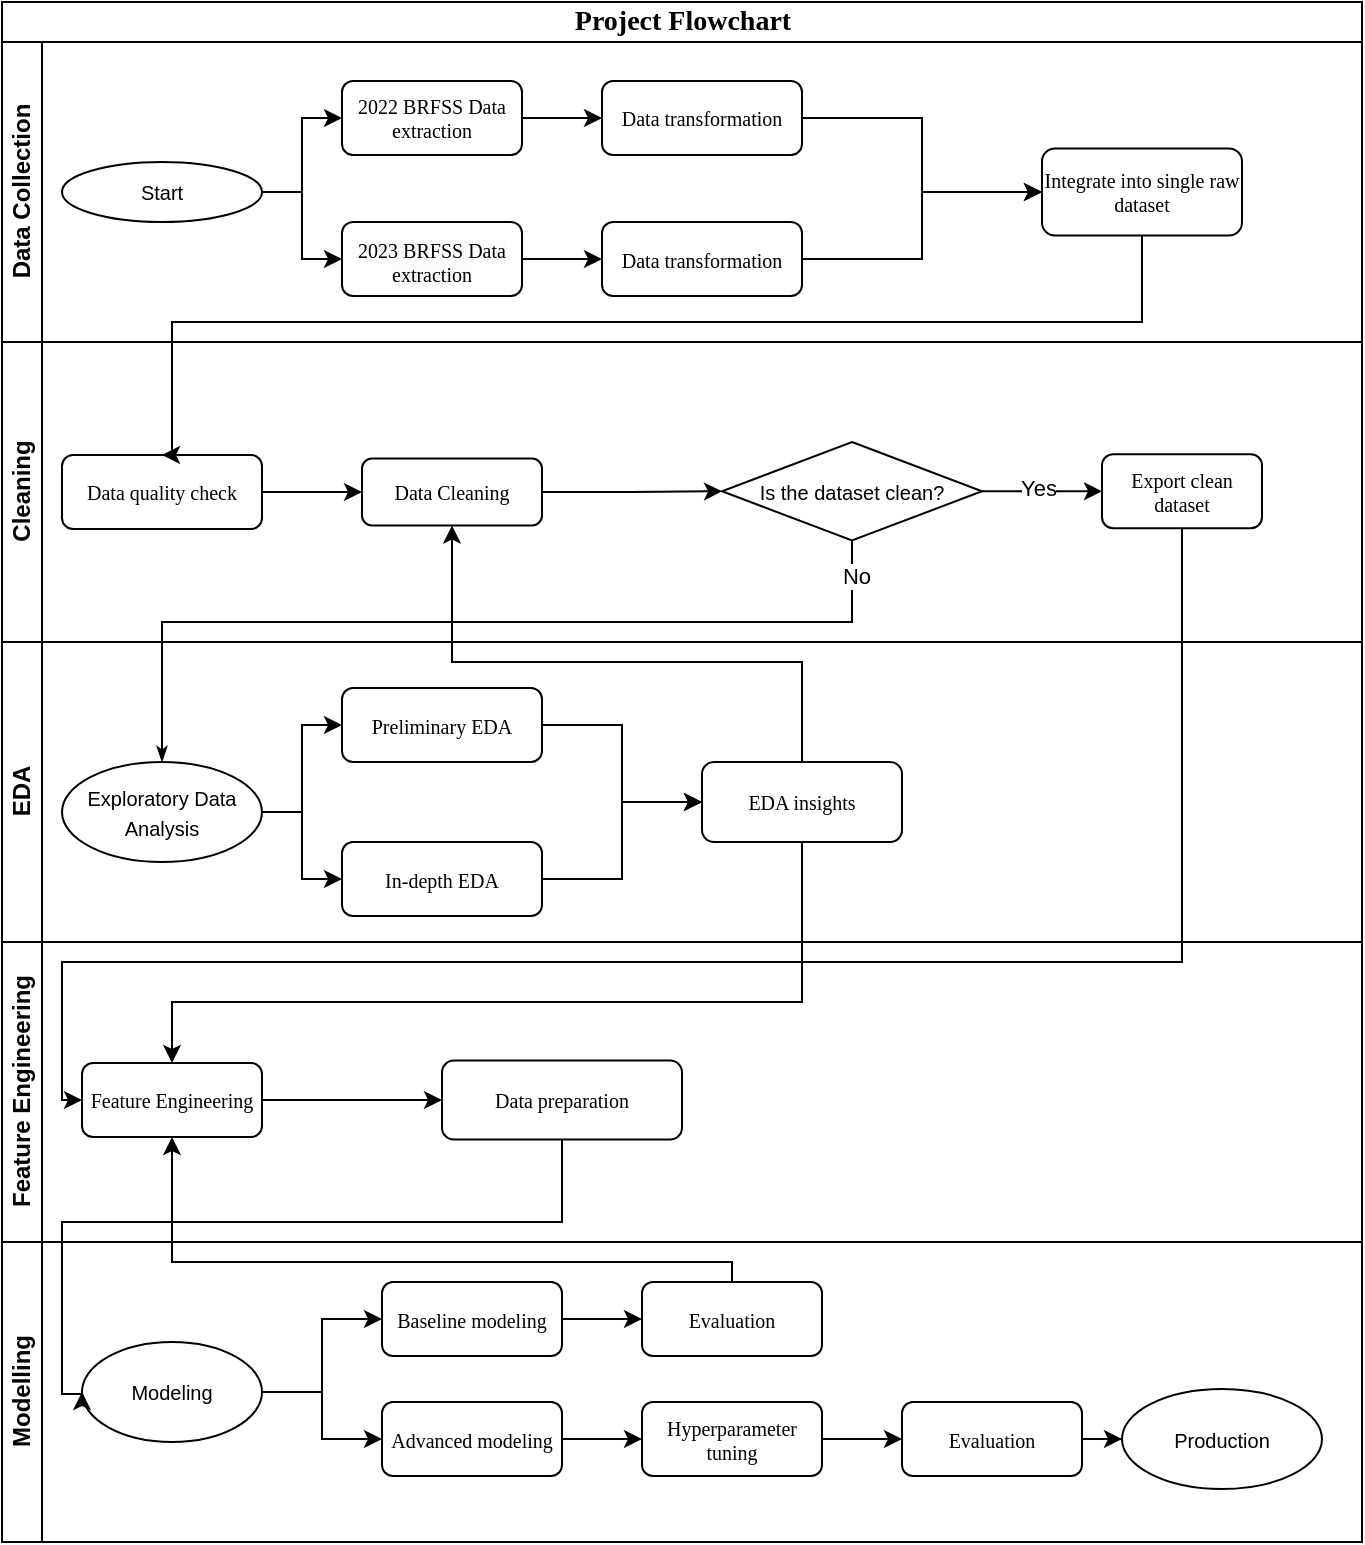 <mxfile version="26.1.1">
  <diagram name="Page-1" id="c7488fd3-1785-93aa-aadb-54a6760d102a">
    <mxGraphModel dx="1126" dy="1097" grid="1" gridSize="10" guides="1" tooltips="1" connect="1" arrows="1" fold="1" page="1" pageScale="1" pageWidth="1100" pageHeight="850" background="none" math="0" shadow="0">
      <root>
        <mxCell id="0" />
        <mxCell id="1" parent="0" />
        <mxCell id="2b4e8129b02d487f-1" value="&lt;font style=&quot;font-size: 14px;&quot;&gt;Project Flowchart&lt;/font&gt;" style="swimlane;html=1;childLayout=stackLayout;horizontal=1;startSize=20;horizontalStack=0;rounded=0;shadow=0;labelBackgroundColor=none;strokeWidth=1;fontFamily=Verdana;fontSize=8;align=center;" parent="1" vertex="1">
          <mxGeometry x="180" y="20" width="680" height="470" as="geometry" />
        </mxCell>
        <mxCell id="2b4e8129b02d487f-2" value="Data Collection" style="swimlane;html=1;startSize=20;horizontal=0;" parent="2b4e8129b02d487f-1" vertex="1">
          <mxGeometry y="20" width="680" height="150" as="geometry" />
        </mxCell>
        <mxCell id="QxLrBU9hn2ij7wgbxAw1-39" value="" style="edgeStyle=orthogonalEdgeStyle;rounded=0;orthogonalLoop=1;jettySize=auto;html=1;" edge="1" parent="2b4e8129b02d487f-2" source="2b4e8129b02d487f-6" target="2b4e8129b02d487f-9">
          <mxGeometry relative="1" as="geometry" />
        </mxCell>
        <mxCell id="2b4e8129b02d487f-6" value="&lt;font style=&quot;font-size: 10px;&quot;&gt;2022 BRFSS Data extraction&lt;/font&gt;" style="rounded=1;whiteSpace=wrap;html=1;shadow=0;labelBackgroundColor=none;strokeWidth=1;fontFamily=Verdana;fontSize=8;align=center;" parent="2b4e8129b02d487f-2" vertex="1">
          <mxGeometry x="170" y="19.5" width="90" height="37" as="geometry" />
        </mxCell>
        <mxCell id="QxLrBU9hn2ij7wgbxAw1-41" value="" style="edgeStyle=orthogonalEdgeStyle;rounded=0;orthogonalLoop=1;jettySize=auto;html=1;" edge="1" parent="2b4e8129b02d487f-2" source="2b4e8129b02d487f-9" target="QxLrBU9hn2ij7wgbxAw1-38">
          <mxGeometry relative="1" as="geometry" />
        </mxCell>
        <mxCell id="2b4e8129b02d487f-9" value="&lt;font style=&quot;font-size: 10px;&quot;&gt;Data transformation&lt;/font&gt;" style="rounded=1;whiteSpace=wrap;html=1;shadow=0;labelBackgroundColor=none;strokeWidth=1;fontFamily=Verdana;fontSize=8;align=center;" parent="2b4e8129b02d487f-2" vertex="1">
          <mxGeometry x="300" y="19.5" width="100" height="37" as="geometry" />
        </mxCell>
        <mxCell id="QxLrBU9hn2ij7wgbxAw1-141" style="edgeStyle=orthogonalEdgeStyle;rounded=0;orthogonalLoop=1;jettySize=auto;html=1;entryX=0;entryY=0.5;entryDx=0;entryDy=0;" edge="1" parent="2b4e8129b02d487f-2" source="QxLrBU9hn2ij7wgbxAw1-1" target="2b4e8129b02d487f-6">
          <mxGeometry relative="1" as="geometry" />
        </mxCell>
        <mxCell id="QxLrBU9hn2ij7wgbxAw1-142" style="edgeStyle=orthogonalEdgeStyle;rounded=0;orthogonalLoop=1;jettySize=auto;html=1;entryX=0;entryY=0.5;entryDx=0;entryDy=0;" edge="1" parent="2b4e8129b02d487f-2" source="QxLrBU9hn2ij7wgbxAw1-1" target="QxLrBU9hn2ij7wgbxAw1-31">
          <mxGeometry relative="1" as="geometry" />
        </mxCell>
        <mxCell id="QxLrBU9hn2ij7wgbxAw1-1" value="&lt;font style=&quot;font-size: 10px;&quot;&gt;Start&lt;/font&gt;" style="ellipse;whiteSpace=wrap;html=1;" vertex="1" parent="2b4e8129b02d487f-2">
          <mxGeometry x="30" y="60" width="100" height="30" as="geometry" />
        </mxCell>
        <mxCell id="QxLrBU9hn2ij7wgbxAw1-40" value="" style="edgeStyle=orthogonalEdgeStyle;rounded=0;orthogonalLoop=1;jettySize=auto;html=1;" edge="1" parent="2b4e8129b02d487f-2" source="QxLrBU9hn2ij7wgbxAw1-31" target="QxLrBU9hn2ij7wgbxAw1-37">
          <mxGeometry relative="1" as="geometry" />
        </mxCell>
        <mxCell id="QxLrBU9hn2ij7wgbxAw1-31" value="&lt;font style=&quot;font-size: 10px;&quot;&gt;&lt;br&gt;&lt;span style=&quot;color: rgb(0, 0, 0); font-family: Verdana; font-style: normal; font-variant-ligatures: normal; font-variant-caps: normal; font-weight: 400; letter-spacing: normal; orphans: 2; text-align: center; text-indent: 0px; text-transform: none; widows: 2; word-spacing: 0px; -webkit-text-stroke-width: 0px; white-space: normal; background-color: rgb(251, 251, 251); text-decoration-thickness: initial; text-decoration-style: initial; text-decoration-color: initial; float: none; display: inline !important;&quot;&gt;2023 BRFSS Data extraction&lt;/span&gt;&lt;/font&gt;&lt;div&gt;&lt;br&gt;&lt;/div&gt;" style="rounded=1;whiteSpace=wrap;html=1;shadow=0;labelBackgroundColor=none;strokeWidth=1;fontFamily=Verdana;fontSize=8;align=center;" vertex="1" parent="2b4e8129b02d487f-2">
          <mxGeometry x="170" y="90" width="90" height="37" as="geometry" />
        </mxCell>
        <mxCell id="QxLrBU9hn2ij7wgbxAw1-42" value="" style="edgeStyle=orthogonalEdgeStyle;rounded=0;orthogonalLoop=1;jettySize=auto;html=1;" edge="1" parent="2b4e8129b02d487f-2" source="QxLrBU9hn2ij7wgbxAw1-37" target="QxLrBU9hn2ij7wgbxAw1-38">
          <mxGeometry relative="1" as="geometry" />
        </mxCell>
        <mxCell id="QxLrBU9hn2ij7wgbxAw1-37" value="&lt;font style=&quot;font-size: 10px;&quot;&gt;Data transformation&lt;/font&gt;" style="rounded=1;whiteSpace=wrap;html=1;shadow=0;labelBackgroundColor=none;strokeWidth=1;fontFamily=Verdana;fontSize=8;align=center;" vertex="1" parent="2b4e8129b02d487f-2">
          <mxGeometry x="300" y="90" width="100" height="37" as="geometry" />
        </mxCell>
        <mxCell id="QxLrBU9hn2ij7wgbxAw1-38" value="&lt;font style=&quot;font-size: 10px;&quot;&gt;Integrate into single raw dataset&lt;/font&gt;" style="rounded=1;whiteSpace=wrap;html=1;shadow=0;labelBackgroundColor=none;strokeWidth=1;fontFamily=Verdana;fontSize=8;align=center;" vertex="1" parent="2b4e8129b02d487f-2">
          <mxGeometry x="520" y="53.25" width="100" height="43.5" as="geometry" />
        </mxCell>
        <mxCell id="2b4e8129b02d487f-3" value="Cleaning" style="swimlane;html=1;startSize=20;horizontal=0;" parent="2b4e8129b02d487f-1" vertex="1">
          <mxGeometry y="170" width="680" height="150" as="geometry" />
        </mxCell>
        <mxCell id="QxLrBU9hn2ij7wgbxAw1-137" style="edgeStyle=orthogonalEdgeStyle;rounded=0;orthogonalLoop=1;jettySize=auto;html=1;entryX=0;entryY=0.5;entryDx=0;entryDy=0;" edge="1" parent="2b4e8129b02d487f-3" source="2b4e8129b02d487f-12" target="QxLrBU9hn2ij7wgbxAw1-69">
          <mxGeometry relative="1" as="geometry" />
        </mxCell>
        <mxCell id="2b4e8129b02d487f-12" value="&lt;font style=&quot;font-size: 10px;&quot;&gt;Data quality check&lt;/font&gt;" style="rounded=1;whiteSpace=wrap;html=1;shadow=0;labelBackgroundColor=none;strokeWidth=1;fontFamily=Verdana;fontSize=8;align=center;" parent="2b4e8129b02d487f-3" vertex="1">
          <mxGeometry x="30" y="56.5" width="100" height="37" as="geometry" />
        </mxCell>
        <mxCell id="QxLrBU9hn2ij7wgbxAw1-136" style="edgeStyle=orthogonalEdgeStyle;rounded=0;orthogonalLoop=1;jettySize=auto;html=1;entryX=0;entryY=0.5;entryDx=0;entryDy=0;" edge="1" parent="2b4e8129b02d487f-3" source="QxLrBU9hn2ij7wgbxAw1-69" target="QxLrBU9hn2ij7wgbxAw1-70">
          <mxGeometry relative="1" as="geometry" />
        </mxCell>
        <mxCell id="QxLrBU9hn2ij7wgbxAw1-69" value="&lt;font style=&quot;font-size: 10px;&quot;&gt;Data Cleaning&lt;/font&gt;" style="rounded=1;whiteSpace=wrap;html=1;shadow=0;labelBackgroundColor=none;strokeWidth=1;fontFamily=Verdana;fontSize=8;align=center;" vertex="1" parent="2b4e8129b02d487f-3">
          <mxGeometry x="180" y="58.25" width="90" height="33.5" as="geometry" />
        </mxCell>
        <mxCell id="QxLrBU9hn2ij7wgbxAw1-145" style="edgeStyle=orthogonalEdgeStyle;rounded=0;orthogonalLoop=1;jettySize=auto;html=1;entryX=0;entryY=0.5;entryDx=0;entryDy=0;" edge="1" parent="2b4e8129b02d487f-3" source="QxLrBU9hn2ij7wgbxAw1-70" target="QxLrBU9hn2ij7wgbxAw1-140">
          <mxGeometry relative="1" as="geometry" />
        </mxCell>
        <mxCell id="QxLrBU9hn2ij7wgbxAw1-146" value="Yes" style="edgeLabel;html=1;align=center;verticalAlign=middle;resizable=0;points=[];" vertex="1" connectable="0" parent="QxLrBU9hn2ij7wgbxAw1-145">
          <mxGeometry x="-0.073" y="2" relative="1" as="geometry">
            <mxPoint as="offset" />
          </mxGeometry>
        </mxCell>
        <mxCell id="QxLrBU9hn2ij7wgbxAw1-70" value="&lt;font style=&quot;font-size: 10px;&quot;&gt;Is the dataset clean?&lt;/font&gt;" style="rhombus;whiteSpace=wrap;html=1;" vertex="1" parent="2b4e8129b02d487f-3">
          <mxGeometry x="360" y="50" width="130" height="49.25" as="geometry" />
        </mxCell>
        <mxCell id="QxLrBU9hn2ij7wgbxAw1-140" value="&lt;font style=&quot;font-size: 10px;&quot;&gt;Export clean dataset&lt;/font&gt;" style="rounded=1;whiteSpace=wrap;html=1;shadow=0;labelBackgroundColor=none;strokeWidth=1;fontFamily=Verdana;fontSize=8;align=center;" vertex="1" parent="2b4e8129b02d487f-3">
          <mxGeometry x="550" y="56.12" width="80" height="37" as="geometry" />
        </mxCell>
        <mxCell id="QxLrBU9hn2ij7wgbxAw1-43" style="edgeStyle=orthogonalEdgeStyle;rounded=0;orthogonalLoop=1;jettySize=auto;html=1;entryX=0.5;entryY=0;entryDx=0;entryDy=0;" edge="1" parent="2b4e8129b02d487f-1" source="QxLrBU9hn2ij7wgbxAw1-38" target="2b4e8129b02d487f-12">
          <mxGeometry relative="1" as="geometry">
            <Array as="points">
              <mxPoint x="570" y="160" />
              <mxPoint x="85" y="160" />
            </Array>
          </mxGeometry>
        </mxCell>
        <mxCell id="QxLrBU9hn2ij7wgbxAw1-82" value="" style="edgeStyle=orthogonalEdgeStyle;rounded=0;html=1;labelBackgroundColor=none;startArrow=none;startFill=0;startSize=5;endArrow=classicThin;endFill=1;endSize=5;jettySize=auto;orthogonalLoop=1;strokeWidth=1;fontFamily=Verdana;fontSize=8;exitX=0.5;exitY=1;exitDx=0;exitDy=0;entryX=0.5;entryY=0;entryDx=0;entryDy=0;" edge="1" parent="2b4e8129b02d487f-1" source="QxLrBU9hn2ij7wgbxAw1-70" target="QxLrBU9hn2ij7wgbxAw1-128">
          <mxGeometry x="-0.501" y="6" relative="1" as="geometry">
            <mxPoint as="offset" />
            <mxPoint x="410" y="290" as="sourcePoint" />
            <mxPoint x="40" y="390" as="targetPoint" />
            <Array as="points">
              <mxPoint x="425" y="310" />
              <mxPoint x="80" y="310" />
            </Array>
          </mxGeometry>
        </mxCell>
        <mxCell id="QxLrBU9hn2ij7wgbxAw1-127" value="No" style="edgeLabel;html=1;align=center;verticalAlign=middle;resizable=0;points=[];" vertex="1" connectable="0" parent="QxLrBU9hn2ij7wgbxAw1-82">
          <mxGeometry x="-0.926" y="2" relative="1" as="geometry">
            <mxPoint as="offset" />
          </mxGeometry>
        </mxCell>
        <mxCell id="QxLrBU9hn2ij7wgbxAw1-130" style="edgeStyle=orthogonalEdgeStyle;rounded=0;orthogonalLoop=1;jettySize=auto;html=1;entryX=0.5;entryY=1;entryDx=0;entryDy=0;" edge="1" parent="2b4e8129b02d487f-1" source="QxLrBU9hn2ij7wgbxAw1-75" target="QxLrBU9hn2ij7wgbxAw1-69">
          <mxGeometry relative="1" as="geometry">
            <Array as="points">
              <mxPoint x="305" y="330" />
              <mxPoint x="205" y="330" />
            </Array>
          </mxGeometry>
        </mxCell>
        <mxCell id="2b4e8129b02d487f-4" value="EDA" style="swimlane;html=1;startSize=20;horizontal=0;" parent="2b4e8129b02d487f-1" vertex="1">
          <mxGeometry y="320" width="680" height="150" as="geometry" />
        </mxCell>
        <mxCell id="QxLrBU9hn2ij7wgbxAw1-138" style="edgeStyle=orthogonalEdgeStyle;rounded=0;orthogonalLoop=1;jettySize=auto;html=1;entryX=0;entryY=0.5;entryDx=0;entryDy=0;" edge="1" parent="2b4e8129b02d487f-4" source="QxLrBU9hn2ij7wgbxAw1-74" target="QxLrBU9hn2ij7wgbxAw1-75">
          <mxGeometry relative="1" as="geometry" />
        </mxCell>
        <mxCell id="QxLrBU9hn2ij7wgbxAw1-74" value="&lt;font style=&quot;font-size: 10px;&quot;&gt;Preliminary EDA&lt;/font&gt;" style="rounded=1;whiteSpace=wrap;html=1;shadow=0;labelBackgroundColor=none;strokeWidth=1;fontFamily=Verdana;fontSize=8;align=center;" vertex="1" parent="2b4e8129b02d487f-4">
          <mxGeometry x="170" y="23" width="100" height="37" as="geometry" />
        </mxCell>
        <mxCell id="QxLrBU9hn2ij7wgbxAw1-75" value="&lt;font style=&quot;font-size: 10px;&quot;&gt;EDA insights&lt;/font&gt;" style="rounded=1;whiteSpace=wrap;html=1;shadow=0;labelBackgroundColor=none;strokeWidth=1;fontFamily=Verdana;fontSize=8;align=center;" vertex="1" parent="2b4e8129b02d487f-4">
          <mxGeometry x="350" y="60" width="100" height="40" as="geometry" />
        </mxCell>
        <mxCell id="QxLrBU9hn2ij7wgbxAw1-139" value="" style="edgeStyle=orthogonalEdgeStyle;rounded=0;orthogonalLoop=1;jettySize=auto;html=1;" edge="1" parent="2b4e8129b02d487f-4" source="QxLrBU9hn2ij7wgbxAw1-114" target="QxLrBU9hn2ij7wgbxAw1-75">
          <mxGeometry relative="1" as="geometry" />
        </mxCell>
        <mxCell id="QxLrBU9hn2ij7wgbxAw1-114" value="&lt;font style=&quot;font-size: 10px;&quot;&gt;In-depth EDA&lt;/font&gt;" style="rounded=1;whiteSpace=wrap;html=1;shadow=0;labelBackgroundColor=none;strokeWidth=1;fontFamily=Verdana;fontSize=8;align=center;" vertex="1" parent="2b4e8129b02d487f-4">
          <mxGeometry x="170" y="100" width="100" height="37" as="geometry" />
        </mxCell>
        <mxCell id="QxLrBU9hn2ij7wgbxAw1-131" style="edgeStyle=orthogonalEdgeStyle;rounded=0;orthogonalLoop=1;jettySize=auto;html=1;entryX=0;entryY=0.5;entryDx=0;entryDy=0;" edge="1" parent="2b4e8129b02d487f-4" source="QxLrBU9hn2ij7wgbxAw1-128" target="QxLrBU9hn2ij7wgbxAw1-74">
          <mxGeometry relative="1" as="geometry" />
        </mxCell>
        <mxCell id="QxLrBU9hn2ij7wgbxAw1-135" style="edgeStyle=orthogonalEdgeStyle;rounded=0;orthogonalLoop=1;jettySize=auto;html=1;entryX=0;entryY=0.5;entryDx=0;entryDy=0;" edge="1" parent="2b4e8129b02d487f-4" source="QxLrBU9hn2ij7wgbxAw1-128" target="QxLrBU9hn2ij7wgbxAw1-114">
          <mxGeometry relative="1" as="geometry" />
        </mxCell>
        <mxCell id="QxLrBU9hn2ij7wgbxAw1-128" value="&lt;span style=&quot;font-size: 10px;&quot;&gt;Exploratory Data Analysis&lt;/span&gt;" style="ellipse;whiteSpace=wrap;html=1;" vertex="1" parent="2b4e8129b02d487f-4">
          <mxGeometry x="30" y="60" width="100" height="50" as="geometry" />
        </mxCell>
        <mxCell id="DYlH3hNZM6lVS_anLtEH-1" value="Feature Engineering" style="swimlane;html=1;startSize=20;horizontal=0;" parent="1" vertex="1">
          <mxGeometry x="180" y="490" width="680" height="150" as="geometry" />
        </mxCell>
        <mxCell id="QxLrBU9hn2ij7wgbxAw1-153" style="edgeStyle=orthogonalEdgeStyle;rounded=0;orthogonalLoop=1;jettySize=auto;html=1;entryX=0;entryY=0.5;entryDx=0;entryDy=0;" edge="1" parent="DYlH3hNZM6lVS_anLtEH-1" source="DYlH3hNZM6lVS_anLtEH-3" target="QxLrBU9hn2ij7wgbxAw1-150">
          <mxGeometry relative="1" as="geometry" />
        </mxCell>
        <mxCell id="DYlH3hNZM6lVS_anLtEH-3" value="&lt;font style=&quot;font-size: 10px;&quot;&gt;Feature Engineering&lt;/font&gt;" style="rounded=1;whiteSpace=wrap;html=1;shadow=0;labelBackgroundColor=none;strokeWidth=1;fontFamily=Verdana;fontSize=8;align=center;" parent="DYlH3hNZM6lVS_anLtEH-1" vertex="1">
          <mxGeometry x="40" y="60.5" width="90" height="37" as="geometry" />
        </mxCell>
        <mxCell id="QxLrBU9hn2ij7wgbxAw1-150" value="&lt;font style=&quot;font-size: 10px;&quot;&gt;Data preparation&lt;/font&gt;" style="rounded=1;whiteSpace=wrap;html=1;shadow=0;labelBackgroundColor=none;strokeWidth=1;fontFamily=Verdana;fontSize=8;align=center;" vertex="1" parent="DYlH3hNZM6lVS_anLtEH-1">
          <mxGeometry x="220" y="59.25" width="120" height="39.5" as="geometry" />
        </mxCell>
        <mxCell id="DYlH3hNZM6lVS_anLtEH-9" value="Modelling" style="swimlane;html=1;startSize=20;horizontal=0;" parent="1" vertex="1">
          <mxGeometry x="180" y="640" width="680" height="150" as="geometry" />
        </mxCell>
        <mxCell id="QxLrBU9hn2ij7wgbxAw1-164" style="edgeStyle=orthogonalEdgeStyle;rounded=0;orthogonalLoop=1;jettySize=auto;html=1;entryX=0;entryY=0.5;entryDx=0;entryDy=0;" edge="1" parent="DYlH3hNZM6lVS_anLtEH-9" source="DYlH3hNZM6lVS_anLtEH-11" target="QxLrBU9hn2ij7wgbxAw1-163">
          <mxGeometry relative="1" as="geometry" />
        </mxCell>
        <mxCell id="DYlH3hNZM6lVS_anLtEH-11" value="&lt;font style=&quot;font-size: 10px;&quot;&gt;Baseline modeling&lt;/font&gt;" style="rounded=1;whiteSpace=wrap;html=1;shadow=0;labelBackgroundColor=none;strokeWidth=1;fontFamily=Verdana;fontSize=8;align=center;" parent="DYlH3hNZM6lVS_anLtEH-9" vertex="1">
          <mxGeometry x="190" y="20" width="90" height="37" as="geometry" />
        </mxCell>
        <mxCell id="QxLrBU9hn2ij7wgbxAw1-157" style="edgeStyle=orthogonalEdgeStyle;rounded=0;orthogonalLoop=1;jettySize=auto;html=1;entryX=0;entryY=0.5;entryDx=0;entryDy=0;" edge="1" parent="DYlH3hNZM6lVS_anLtEH-9" source="QxLrBU9hn2ij7wgbxAw1-154" target="DYlH3hNZM6lVS_anLtEH-11">
          <mxGeometry relative="1" as="geometry" />
        </mxCell>
        <mxCell id="QxLrBU9hn2ij7wgbxAw1-158" style="edgeStyle=orthogonalEdgeStyle;rounded=0;orthogonalLoop=1;jettySize=auto;html=1;entryX=0;entryY=0.5;entryDx=0;entryDy=0;" edge="1" parent="DYlH3hNZM6lVS_anLtEH-9" source="QxLrBU9hn2ij7wgbxAw1-154" target="QxLrBU9hn2ij7wgbxAw1-156">
          <mxGeometry relative="1" as="geometry" />
        </mxCell>
        <mxCell id="QxLrBU9hn2ij7wgbxAw1-154" value="&lt;font style=&quot;font-size: 10px;&quot;&gt;Modeling&lt;/font&gt;" style="ellipse;whiteSpace=wrap;html=1;" vertex="1" parent="DYlH3hNZM6lVS_anLtEH-9">
          <mxGeometry x="40" y="50" width="90" height="50" as="geometry" />
        </mxCell>
        <mxCell id="QxLrBU9hn2ij7wgbxAw1-165" style="edgeStyle=orthogonalEdgeStyle;rounded=0;orthogonalLoop=1;jettySize=auto;html=1;entryX=0;entryY=0.5;entryDx=0;entryDy=0;" edge="1" parent="DYlH3hNZM6lVS_anLtEH-9" source="QxLrBU9hn2ij7wgbxAw1-156" target="QxLrBU9hn2ij7wgbxAw1-162">
          <mxGeometry relative="1" as="geometry" />
        </mxCell>
        <mxCell id="QxLrBU9hn2ij7wgbxAw1-156" value="&lt;font style=&quot;font-size: 10px;&quot;&gt;Advanced modeling&lt;/font&gt;" style="rounded=1;whiteSpace=wrap;html=1;shadow=0;labelBackgroundColor=none;strokeWidth=1;fontFamily=Verdana;fontSize=8;align=center;" vertex="1" parent="DYlH3hNZM6lVS_anLtEH-9">
          <mxGeometry x="190" y="80" width="90" height="37" as="geometry" />
        </mxCell>
        <mxCell id="QxLrBU9hn2ij7wgbxAw1-163" value="&lt;span style=&quot;font-size: 10px;&quot;&gt;Evaluation&lt;/span&gt;" style="rounded=1;whiteSpace=wrap;html=1;shadow=0;labelBackgroundColor=none;strokeWidth=1;fontFamily=Verdana;fontSize=8;align=center;" vertex="1" parent="DYlH3hNZM6lVS_anLtEH-9">
          <mxGeometry x="320" y="20" width="90" height="37" as="geometry" />
        </mxCell>
        <mxCell id="QxLrBU9hn2ij7wgbxAw1-169" value="" style="edgeStyle=orthogonalEdgeStyle;rounded=0;orthogonalLoop=1;jettySize=auto;html=1;" edge="1" parent="DYlH3hNZM6lVS_anLtEH-9" source="QxLrBU9hn2ij7wgbxAw1-162" target="QxLrBU9hn2ij7wgbxAw1-167">
          <mxGeometry relative="1" as="geometry" />
        </mxCell>
        <mxCell id="QxLrBU9hn2ij7wgbxAw1-162" value="&lt;font style=&quot;font-size: 10px;&quot;&gt;Hyperparameter tuning&lt;/font&gt;" style="rounded=1;whiteSpace=wrap;html=1;shadow=0;labelBackgroundColor=none;strokeWidth=1;fontFamily=Verdana;fontSize=8;align=center;" vertex="1" parent="DYlH3hNZM6lVS_anLtEH-9">
          <mxGeometry x="320" y="80" width="90" height="37" as="geometry" />
        </mxCell>
        <mxCell id="QxLrBU9hn2ij7wgbxAw1-171" value="" style="edgeStyle=orthogonalEdgeStyle;rounded=0;orthogonalLoop=1;jettySize=auto;html=1;" edge="1" parent="DYlH3hNZM6lVS_anLtEH-9" source="QxLrBU9hn2ij7wgbxAw1-167" target="QxLrBU9hn2ij7wgbxAw1-170">
          <mxGeometry relative="1" as="geometry" />
        </mxCell>
        <mxCell id="QxLrBU9hn2ij7wgbxAw1-167" value="&lt;span style=&quot;font-size: 10px;&quot;&gt;Evaluation&lt;/span&gt;" style="rounded=1;whiteSpace=wrap;html=1;shadow=0;labelBackgroundColor=none;strokeWidth=1;fontFamily=Verdana;fontSize=8;align=center;" vertex="1" parent="DYlH3hNZM6lVS_anLtEH-9">
          <mxGeometry x="450" y="80" width="90" height="37" as="geometry" />
        </mxCell>
        <mxCell id="QxLrBU9hn2ij7wgbxAw1-170" value="&lt;span style=&quot;font-size: 10px;&quot;&gt;Production&lt;/span&gt;" style="ellipse;whiteSpace=wrap;html=1;" vertex="1" parent="DYlH3hNZM6lVS_anLtEH-9">
          <mxGeometry x="560" y="73.5" width="100" height="50" as="geometry" />
        </mxCell>
        <mxCell id="QxLrBU9hn2ij7wgbxAw1-148" style="edgeStyle=orthogonalEdgeStyle;rounded=0;orthogonalLoop=1;jettySize=auto;html=1;entryX=0;entryY=0.5;entryDx=0;entryDy=0;" edge="1" parent="1" source="QxLrBU9hn2ij7wgbxAw1-140" target="DYlH3hNZM6lVS_anLtEH-3">
          <mxGeometry relative="1" as="geometry">
            <Array as="points">
              <mxPoint x="770" y="500" />
              <mxPoint x="210" y="500" />
              <mxPoint x="210" y="569" />
            </Array>
          </mxGeometry>
        </mxCell>
        <mxCell id="QxLrBU9hn2ij7wgbxAw1-152" style="edgeStyle=orthogonalEdgeStyle;rounded=0;orthogonalLoop=1;jettySize=auto;html=1;entryX=0.5;entryY=0;entryDx=0;entryDy=0;" edge="1" parent="1" source="QxLrBU9hn2ij7wgbxAw1-75" target="DYlH3hNZM6lVS_anLtEH-3">
          <mxGeometry relative="1" as="geometry">
            <Array as="points">
              <mxPoint x="580" y="520" />
              <mxPoint x="265" y="520" />
            </Array>
          </mxGeometry>
        </mxCell>
        <mxCell id="QxLrBU9hn2ij7wgbxAw1-160" style="edgeStyle=orthogonalEdgeStyle;rounded=0;orthogonalLoop=1;jettySize=auto;html=1;entryX=0;entryY=0.5;entryDx=0;entryDy=0;" edge="1" parent="1" source="QxLrBU9hn2ij7wgbxAw1-150" target="QxLrBU9hn2ij7wgbxAw1-154">
          <mxGeometry relative="1" as="geometry">
            <Array as="points">
              <mxPoint x="460" y="630" />
              <mxPoint x="210" y="630" />
              <mxPoint x="210" y="716" />
            </Array>
          </mxGeometry>
        </mxCell>
        <mxCell id="QxLrBU9hn2ij7wgbxAw1-166" style="edgeStyle=orthogonalEdgeStyle;rounded=0;orthogonalLoop=1;jettySize=auto;html=1;entryX=0.5;entryY=1;entryDx=0;entryDy=0;exitX=0.5;exitY=0;exitDx=0;exitDy=0;" edge="1" parent="1" source="QxLrBU9hn2ij7wgbxAw1-163" target="DYlH3hNZM6lVS_anLtEH-3">
          <mxGeometry relative="1" as="geometry">
            <Array as="points">
              <mxPoint x="545" y="650" />
              <mxPoint x="265" y="650" />
            </Array>
          </mxGeometry>
        </mxCell>
      </root>
    </mxGraphModel>
  </diagram>
</mxfile>
